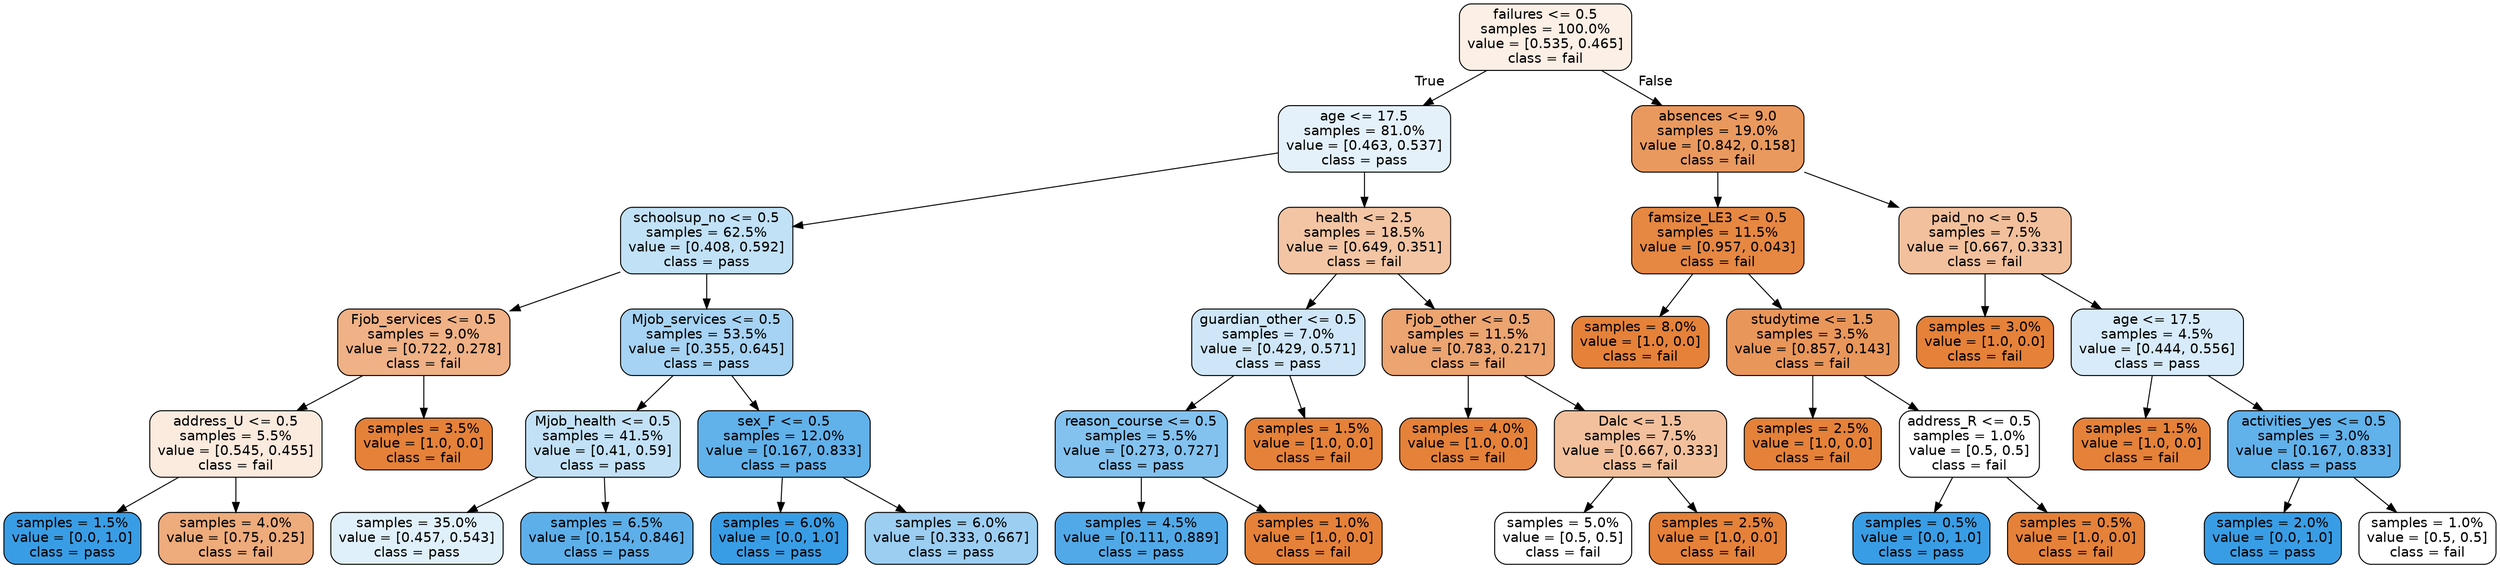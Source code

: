 digraph Tree {
node [shape=box, style="filled, rounded", color="black", fontname="helvetica"] ;
edge [fontname="helvetica"] ;
0 [label="failures <= 0.5\nsamples = 100.0%\nvalue = [0.535, 0.465]\nclass = fail", fillcolor="#fcefe5"] ;
1 [label="age <= 17.5\nsamples = 81.0%\nvalue = [0.463, 0.537]\nclass = pass", fillcolor="#e4f1fb"] ;
0 -> 1 [labeldistance=2.5, labelangle=45, headlabel="True"] ;
2 [label="schoolsup_no <= 0.5\nsamples = 62.5%\nvalue = [0.408, 0.592]\nclass = pass", fillcolor="#c1e1f7"] ;
1 -> 2 ;
3 [label="Fjob_services <= 0.5\nsamples = 9.0%\nvalue = [0.722, 0.278]\nclass = fail", fillcolor="#efb185"] ;
2 -> 3 ;
4 [label="address_U <= 0.5\nsamples = 5.5%\nvalue = [0.545, 0.455]\nclass = fail", fillcolor="#fbeade"] ;
3 -> 4 ;
5 [label="samples = 1.5%\nvalue = [0.0, 1.0]\nclass = pass", fillcolor="#399de5"] ;
4 -> 5 ;
6 [label="samples = 4.0%\nvalue = [0.75, 0.25]\nclass = fail", fillcolor="#eeab7b"] ;
4 -> 6 ;
7 [label="samples = 3.5%\nvalue = [1.0, 0.0]\nclass = fail", fillcolor="#e58139"] ;
3 -> 7 ;
8 [label="Mjob_services <= 0.5\nsamples = 53.5%\nvalue = [0.355, 0.645]\nclass = pass", fillcolor="#a6d3f3"] ;
2 -> 8 ;
9 [label="Mjob_health <= 0.5\nsamples = 41.5%\nvalue = [0.41, 0.59]\nclass = pass", fillcolor="#c2e1f7"] ;
8 -> 9 ;
10 [label="samples = 35.0%\nvalue = [0.457, 0.543]\nclass = pass", fillcolor="#e0f0fb"] ;
9 -> 10 ;
11 [label="samples = 6.5%\nvalue = [0.154, 0.846]\nclass = pass", fillcolor="#5dafea"] ;
9 -> 11 ;
12 [label="sex_F <= 0.5\nsamples = 12.0%\nvalue = [0.167, 0.833]\nclass = pass", fillcolor="#61b1ea"] ;
8 -> 12 ;
13 [label="samples = 6.0%\nvalue = [0.0, 1.0]\nclass = pass", fillcolor="#399de5"] ;
12 -> 13 ;
14 [label="samples = 6.0%\nvalue = [0.333, 0.667]\nclass = pass", fillcolor="#9ccef2"] ;
12 -> 14 ;
15 [label="health <= 2.5\nsamples = 18.5%\nvalue = [0.649, 0.351]\nclass = fail", fillcolor="#f3c5a4"] ;
1 -> 15 ;
16 [label="guardian_other <= 0.5\nsamples = 7.0%\nvalue = [0.429, 0.571]\nclass = pass", fillcolor="#cee6f8"] ;
15 -> 16 ;
17 [label="reason_course <= 0.5\nsamples = 5.5%\nvalue = [0.273, 0.727]\nclass = pass", fillcolor="#83c2ef"] ;
16 -> 17 ;
18 [label="samples = 4.5%\nvalue = [0.111, 0.889]\nclass = pass", fillcolor="#52a9e8"] ;
17 -> 18 ;
19 [label="samples = 1.0%\nvalue = [1.0, 0.0]\nclass = fail", fillcolor="#e58139"] ;
17 -> 19 ;
20 [label="samples = 1.5%\nvalue = [1.0, 0.0]\nclass = fail", fillcolor="#e58139"] ;
16 -> 20 ;
21 [label="Fjob_other <= 0.5\nsamples = 11.5%\nvalue = [0.783, 0.217]\nclass = fail", fillcolor="#eca470"] ;
15 -> 21 ;
22 [label="samples = 4.0%\nvalue = [1.0, 0.0]\nclass = fail", fillcolor="#e58139"] ;
21 -> 22 ;
23 [label="Dalc <= 1.5\nsamples = 7.5%\nvalue = [0.667, 0.333]\nclass = fail", fillcolor="#f2c09c"] ;
21 -> 23 ;
24 [label="samples = 5.0%\nvalue = [0.5, 0.5]\nclass = fail", fillcolor="#ffffff"] ;
23 -> 24 ;
25 [label="samples = 2.5%\nvalue = [1.0, 0.0]\nclass = fail", fillcolor="#e58139"] ;
23 -> 25 ;
26 [label="absences <= 9.0\nsamples = 19.0%\nvalue = [0.842, 0.158]\nclass = fail", fillcolor="#ea995e"] ;
0 -> 26 [labeldistance=2.5, labelangle=-45, headlabel="False"] ;
27 [label="famsize_LE3 <= 0.5\nsamples = 11.5%\nvalue = [0.957, 0.043]\nclass = fail", fillcolor="#e68742"] ;
26 -> 27 ;
28 [label="samples = 8.0%\nvalue = [1.0, 0.0]\nclass = fail", fillcolor="#e58139"] ;
27 -> 28 ;
29 [label="studytime <= 1.5\nsamples = 3.5%\nvalue = [0.857, 0.143]\nclass = fail", fillcolor="#e9965a"] ;
27 -> 29 ;
30 [label="samples = 2.5%\nvalue = [1.0, 0.0]\nclass = fail", fillcolor="#e58139"] ;
29 -> 30 ;
31 [label="address_R <= 0.5\nsamples = 1.0%\nvalue = [0.5, 0.5]\nclass = fail", fillcolor="#ffffff"] ;
29 -> 31 ;
32 [label="samples = 0.5%\nvalue = [0.0, 1.0]\nclass = pass", fillcolor="#399de5"] ;
31 -> 32 ;
33 [label="samples = 0.5%\nvalue = [1.0, 0.0]\nclass = fail", fillcolor="#e58139"] ;
31 -> 33 ;
34 [label="paid_no <= 0.5\nsamples = 7.5%\nvalue = [0.667, 0.333]\nclass = fail", fillcolor="#f2c09c"] ;
26 -> 34 ;
35 [label="samples = 3.0%\nvalue = [1.0, 0.0]\nclass = fail", fillcolor="#e58139"] ;
34 -> 35 ;
36 [label="age <= 17.5\nsamples = 4.5%\nvalue = [0.444, 0.556]\nclass = pass", fillcolor="#d7ebfa"] ;
34 -> 36 ;
37 [label="samples = 1.5%\nvalue = [1.0, 0.0]\nclass = fail", fillcolor="#e58139"] ;
36 -> 37 ;
38 [label="activities_yes <= 0.5\nsamples = 3.0%\nvalue = [0.167, 0.833]\nclass = pass", fillcolor="#61b1ea"] ;
36 -> 38 ;
39 [label="samples = 2.0%\nvalue = [0.0, 1.0]\nclass = pass", fillcolor="#399de5"] ;
38 -> 39 ;
40 [label="samples = 1.0%\nvalue = [0.5, 0.5]\nclass = fail", fillcolor="#ffffff"] ;
38 -> 40 ;
}